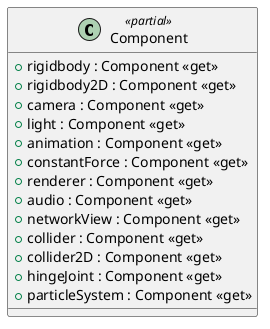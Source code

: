 @startuml
class Component <<partial>> {
    + rigidbody : Component <<get>>
    + rigidbody2D : Component <<get>>
    + camera : Component <<get>>
    + light : Component <<get>>
    + animation : Component <<get>>
    + constantForce : Component <<get>>
    + renderer : Component <<get>>
    + audio : Component <<get>>
    + networkView : Component <<get>>
    + collider : Component <<get>>
    + collider2D : Component <<get>>
    + hingeJoint : Component <<get>>
    + particleSystem : Component <<get>>
}
@enduml
